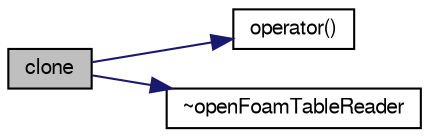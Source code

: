 digraph "clone"
{
  bgcolor="transparent";
  edge [fontname="FreeSans",fontsize="10",labelfontname="FreeSans",labelfontsize="10"];
  node [fontname="FreeSans",fontsize="10",shape=record];
  rankdir="LR";
  Node7 [label="clone",height=0.2,width=0.4,color="black", fillcolor="grey75", style="filled", fontcolor="black"];
  Node7 -> Node8 [color="midnightblue",fontsize="10",style="solid",fontname="FreeSans"];
  Node8 [label="operator()",height=0.2,width=0.4,color="black",URL="$a26742.html#a6e70d23d9d9427911607974e22fb9e0b",tooltip="Read the table. "];
  Node7 -> Node9 [color="midnightblue",fontsize="10",style="solid",fontname="FreeSans"];
  Node9 [label="~openFoamTableReader",height=0.2,width=0.4,color="black",URL="$a26742.html#ad40b391ee82c82861bb894720a2e7a56",tooltip="Destructor. "];
}
